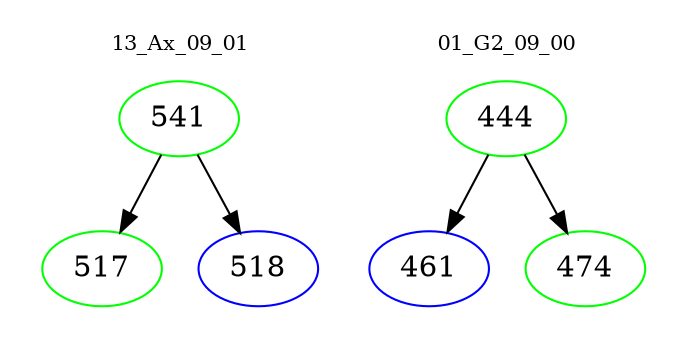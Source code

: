 digraph{
subgraph cluster_0 {
color = white
label = "13_Ax_09_01";
fontsize=10;
T0_541 [label="541", color="green"]
T0_541 -> T0_517 [color="black"]
T0_517 [label="517", color="green"]
T0_541 -> T0_518 [color="black"]
T0_518 [label="518", color="blue"]
}
subgraph cluster_1 {
color = white
label = "01_G2_09_00";
fontsize=10;
T1_444 [label="444", color="green"]
T1_444 -> T1_461 [color="black"]
T1_461 [label="461", color="blue"]
T1_444 -> T1_474 [color="black"]
T1_474 [label="474", color="green"]
}
}
